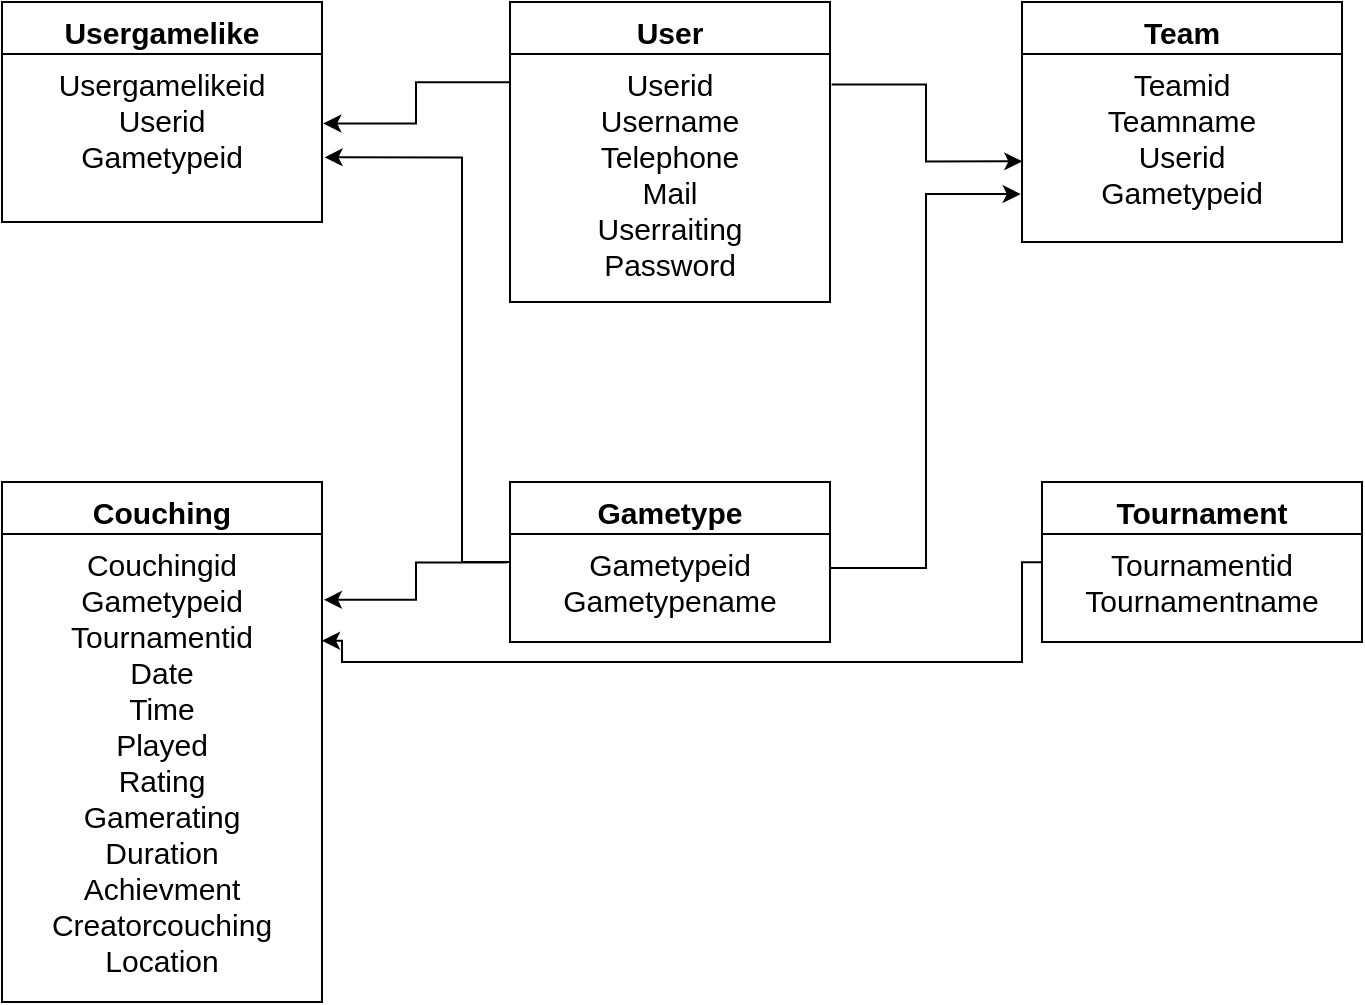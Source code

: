 <mxfile version="16.6.4" type="device"><diagram id="C5RBs43oDa-KdzZeNtuy" name="Page-1"><mxGraphModel dx="228" dy="1295" grid="1" gridSize="10" guides="1" tooltips="1" connect="1" arrows="1" fold="1" page="1" pageScale="1" pageWidth="827" pageHeight="1169" math="0" shadow="0"><root><mxCell id="WIyWlLk6GJQsqaUBKTNV-0"/><mxCell id="WIyWlLk6GJQsqaUBKTNV-1" parent="WIyWlLk6GJQsqaUBKTNV-0"/><mxCell id="zkfFHV4jXpPFQw0GAbJ--13" value="User" style="swimlane;fontStyle=1;align=center;verticalAlign=top;childLayout=stackLayout;horizontal=1;startSize=26;horizontalStack=0;resizeParent=1;resizeLast=0;collapsible=1;marginBottom=0;rounded=0;shadow=0;strokeWidth=1;fontSize=15;" parent="WIyWlLk6GJQsqaUBKTNV-1" vertex="1"><mxGeometry x="334" y="-30" width="160" height="150" as="geometry"><mxRectangle x="340" y="380" width="170" height="26" as="alternateBounds"/></mxGeometry></mxCell><mxCell id="zkfFHV4jXpPFQw0GAbJ--14" value="Userid&#10;Username&#10;Telephone&#10;Mail&#10;Userraiting&#10;Password" style="text;align=center;verticalAlign=top;spacingLeft=4;spacingRight=4;overflow=hidden;rotatable=0;points=[[0,0.5],[1,0.5]];portConstraint=eastwest;fontStyle=0;fontSize=15;" parent="zkfFHV4jXpPFQw0GAbJ--13" vertex="1"><mxGeometry y="26" width="160" height="124" as="geometry"/></mxCell><mxCell id="-QieS44rfz5z_ANsN_Xh-0" value="Tournament" style="swimlane;fontStyle=1;align=center;verticalAlign=top;childLayout=stackLayout;horizontal=1;startSize=26;horizontalStack=0;resizeParent=1;resizeLast=0;collapsible=1;marginBottom=0;rounded=0;shadow=0;strokeWidth=1;fontSize=15;" vertex="1" parent="WIyWlLk6GJQsqaUBKTNV-1"><mxGeometry x="600" y="210" width="160" height="80" as="geometry"><mxRectangle x="340" y="380" width="170" height="26" as="alternateBounds"/></mxGeometry></mxCell><mxCell id="-QieS44rfz5z_ANsN_Xh-1" value="Tournamentid&#10;Tournamentname" style="text;align=center;verticalAlign=top;spacingLeft=4;spacingRight=4;overflow=hidden;rotatable=0;points=[[0,0.5],[1,0.5]];portConstraint=eastwest;fontStyle=0;fontSize=15;" vertex="1" parent="-QieS44rfz5z_ANsN_Xh-0"><mxGeometry y="26" width="160" height="54" as="geometry"/></mxCell><mxCell id="-QieS44rfz5z_ANsN_Xh-2" value="Couching" style="swimlane;fontStyle=1;align=center;verticalAlign=top;childLayout=stackLayout;horizontal=1;startSize=26;horizontalStack=0;resizeParent=1;resizeLast=0;collapsible=1;marginBottom=0;rounded=0;shadow=0;strokeWidth=1;fontSize=15;" vertex="1" parent="WIyWlLk6GJQsqaUBKTNV-1"><mxGeometry x="80" y="210" width="160" height="260" as="geometry"><mxRectangle x="340" y="380" width="170" height="26" as="alternateBounds"/></mxGeometry></mxCell><mxCell id="-QieS44rfz5z_ANsN_Xh-3" value="Couchingid&#10;Gametypeid&#10;Tournamentid&#10;Date&#10;Time&#10;Played&#10;Rating&#10;Gamerating&#10;Duration&#10;Achievment&#10;Creatorcouching&#10;Location" style="text;align=center;verticalAlign=top;spacingLeft=4;spacingRight=4;overflow=hidden;rotatable=0;points=[[0,0.5],[1,0.5]];portConstraint=eastwest;fontStyle=0;fontSize=15;" vertex="1" parent="-QieS44rfz5z_ANsN_Xh-2"><mxGeometry y="26" width="160" height="230" as="geometry"/></mxCell><mxCell id="-QieS44rfz5z_ANsN_Xh-16" style="edgeStyle=orthogonalEdgeStyle;rounded=0;orthogonalLoop=1;jettySize=auto;html=1;entryX=1.008;entryY=0.615;entryDx=0;entryDy=0;entryPerimeter=0;fontSize=15;" edge="1" parent="WIyWlLk6GJQsqaUBKTNV-1" source="-QieS44rfz5z_ANsN_Xh-4" target="-QieS44rfz5z_ANsN_Xh-11"><mxGeometry relative="1" as="geometry"><Array as="points"><mxPoint x="310" y="250"/><mxPoint x="310" y="48"/></Array></mxGeometry></mxCell><mxCell id="-QieS44rfz5z_ANsN_Xh-4" value="Gametype" style="swimlane;fontStyle=1;align=center;verticalAlign=top;childLayout=stackLayout;horizontal=1;startSize=26;horizontalStack=0;resizeParent=1;resizeLast=0;collapsible=1;marginBottom=0;rounded=0;shadow=0;strokeWidth=1;fontSize=15;" vertex="1" parent="WIyWlLk6GJQsqaUBKTNV-1"><mxGeometry x="334" y="210" width="160" height="80" as="geometry"><mxRectangle x="340" y="380" width="170" height="26" as="alternateBounds"/></mxGeometry></mxCell><mxCell id="-QieS44rfz5z_ANsN_Xh-5" value="Gametypeid&#10;Gametypename" style="text;align=center;verticalAlign=top;spacingLeft=4;spacingRight=4;overflow=hidden;rotatable=0;points=[[0,0.5],[1,0.5]];portConstraint=eastwest;fontStyle=0;fontSize=15;" vertex="1" parent="-QieS44rfz5z_ANsN_Xh-4"><mxGeometry y="26" width="160" height="54" as="geometry"/></mxCell><mxCell id="-QieS44rfz5z_ANsN_Xh-8" value="Team" style="swimlane;fontStyle=1;align=center;verticalAlign=top;childLayout=stackLayout;horizontal=1;startSize=26;horizontalStack=0;resizeParent=1;resizeLast=0;collapsible=1;marginBottom=0;rounded=0;shadow=0;strokeWidth=1;fontSize=15;" vertex="1" parent="WIyWlLk6GJQsqaUBKTNV-1"><mxGeometry x="590" y="-30" width="160" height="120" as="geometry"><mxRectangle x="340" y="380" width="170" height="26" as="alternateBounds"/></mxGeometry></mxCell><mxCell id="-QieS44rfz5z_ANsN_Xh-9" value="Teamid&#10;Teamname&#10;Userid&#10;Gametypeid" style="text;align=center;verticalAlign=top;spacingLeft=4;spacingRight=4;overflow=hidden;rotatable=0;points=[[0,0.5],[1,0.5]];portConstraint=eastwest;fontStyle=0;fontSize=15;" vertex="1" parent="-QieS44rfz5z_ANsN_Xh-8"><mxGeometry y="26" width="160" height="94" as="geometry"/></mxCell><mxCell id="-QieS44rfz5z_ANsN_Xh-10" value="Usergamelike" style="swimlane;fontStyle=1;align=center;verticalAlign=top;childLayout=stackLayout;horizontal=1;startSize=26;horizontalStack=0;resizeParent=1;resizeLast=0;collapsible=1;marginBottom=0;rounded=0;shadow=0;strokeWidth=1;fontSize=15;" vertex="1" parent="WIyWlLk6GJQsqaUBKTNV-1"><mxGeometry x="80" y="-30" width="160" height="110" as="geometry"><mxRectangle x="340" y="380" width="170" height="26" as="alternateBounds"/></mxGeometry></mxCell><mxCell id="-QieS44rfz5z_ANsN_Xh-11" value="Usergamelikeid&#10;Userid&#10;Gametypeid" style="text;align=center;verticalAlign=top;spacingLeft=4;spacingRight=4;overflow=hidden;rotatable=0;points=[[0,0.5],[1,0.5]];portConstraint=eastwest;fontStyle=0;fontSize=15;" vertex="1" parent="-QieS44rfz5z_ANsN_Xh-10"><mxGeometry y="26" width="160" height="84" as="geometry"/></mxCell><mxCell id="-QieS44rfz5z_ANsN_Xh-12" style="edgeStyle=orthogonalEdgeStyle;rounded=0;orthogonalLoop=1;jettySize=auto;html=1;entryX=0.001;entryY=0.571;entryDx=0;entryDy=0;fontSize=15;exitX=1.005;exitY=0.123;exitDx=0;exitDy=0;exitPerimeter=0;entryPerimeter=0;" edge="1" parent="WIyWlLk6GJQsqaUBKTNV-1" source="zkfFHV4jXpPFQw0GAbJ--14" target="-QieS44rfz5z_ANsN_Xh-9"><mxGeometry relative="1" as="geometry"/></mxCell><mxCell id="-QieS44rfz5z_ANsN_Xh-13" style="edgeStyle=orthogonalEdgeStyle;rounded=0;orthogonalLoop=1;jettySize=auto;html=1;entryX=1.004;entryY=0.413;entryDx=0;entryDy=0;entryPerimeter=0;fontSize=15;exitX=0.002;exitY=0.114;exitDx=0;exitDy=0;exitPerimeter=0;" edge="1" parent="WIyWlLk6GJQsqaUBKTNV-1" source="zkfFHV4jXpPFQw0GAbJ--14" target="-QieS44rfz5z_ANsN_Xh-11"><mxGeometry relative="1" as="geometry"><mxPoint x="330" y="10" as="sourcePoint"/></mxGeometry></mxCell><mxCell id="-QieS44rfz5z_ANsN_Xh-17" style="edgeStyle=orthogonalEdgeStyle;rounded=0;orthogonalLoop=1;jettySize=auto;html=1;entryX=1.006;entryY=0.143;entryDx=0;entryDy=0;entryPerimeter=0;fontSize=15;exitX=-0.01;exitY=0.265;exitDx=0;exitDy=0;exitPerimeter=0;" edge="1" parent="WIyWlLk6GJQsqaUBKTNV-1" source="-QieS44rfz5z_ANsN_Xh-5" target="-QieS44rfz5z_ANsN_Xh-3"><mxGeometry relative="1" as="geometry"/></mxCell><mxCell id="-QieS44rfz5z_ANsN_Xh-18" style="edgeStyle=orthogonalEdgeStyle;rounded=0;orthogonalLoop=1;jettySize=auto;html=1;entryX=-0.004;entryY=0.745;entryDx=0;entryDy=0;entryPerimeter=0;fontSize=15;exitX=0.998;exitY=0.315;exitDx=0;exitDy=0;exitPerimeter=0;" edge="1" parent="WIyWlLk6GJQsqaUBKTNV-1" source="-QieS44rfz5z_ANsN_Xh-5" target="-QieS44rfz5z_ANsN_Xh-9"><mxGeometry relative="1" as="geometry"/></mxCell><mxCell id="-QieS44rfz5z_ANsN_Xh-19" style="edgeStyle=orthogonalEdgeStyle;rounded=0;orthogonalLoop=1;jettySize=auto;html=1;entryX=1;entryY=0.232;entryDx=0;entryDy=0;entryPerimeter=0;fontSize=15;exitX=0.001;exitY=0.261;exitDx=0;exitDy=0;exitPerimeter=0;" edge="1" parent="WIyWlLk6GJQsqaUBKTNV-1" source="-QieS44rfz5z_ANsN_Xh-1" target="-QieS44rfz5z_ANsN_Xh-3"><mxGeometry relative="1" as="geometry"><Array as="points"><mxPoint x="590" y="250"/><mxPoint x="590" y="300"/><mxPoint x="250" y="300"/><mxPoint x="250" y="289"/></Array></mxGeometry></mxCell></root></mxGraphModel></diagram></mxfile>